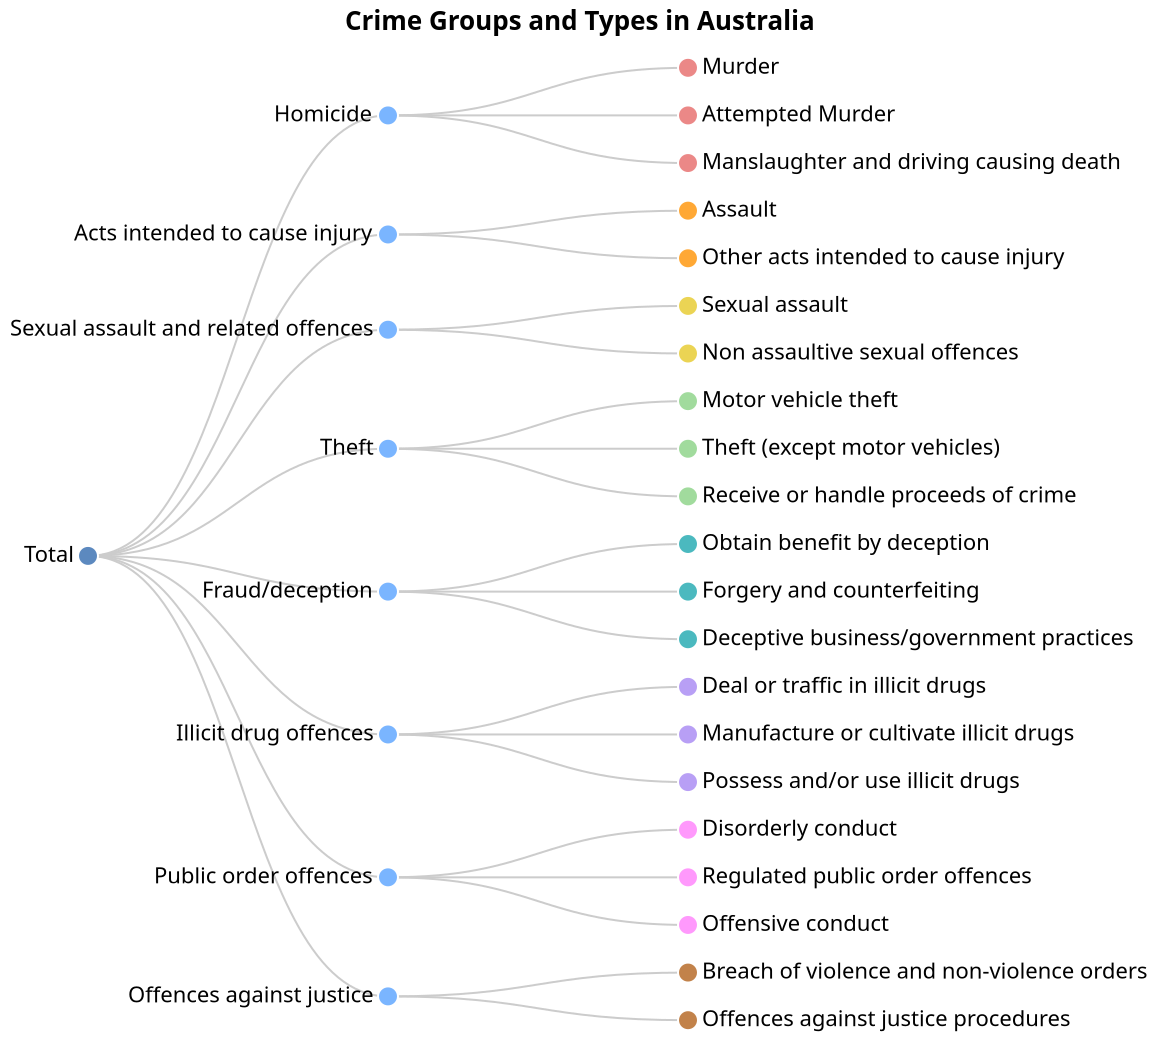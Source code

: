 {
    "$schema": "https://vega.github.io/schema/vega/v5.json",
    "title": {"text": "Crime Groups and Types in Australia",
              "font": "Raleway"},
    "width": 400,
    "height": 500,
    "padding": 5,
  
    "signals": [
      {
        "name": "labels", "value": true
      },
      {
        "name": "layout", "value": "tidy"
      },
      {
        "name": "Links ", "value": "diagonal",
        "bind": {
          "input": "select",
          "options": ["line", "curve", "diagonal", "orthogonal"]
        }
      },
      {
        "name": "separation", "value": false
      },
      {
        "name": "Type", "value": "All",
        "bind": {
          "input": "select",
          "options": ["All", "Total", "Homicide", "Acts intended to cause injury", "Sexual assault and related offences", "Theft", "Fraud/deception", "Illicit drug offences", "Public order offences", "Offences against justice"]
        }
      }
    ],
  
    "data": [
        {
          "name": "tree",
          "values": [
            {"id": "Total", "parent": null, "value": 1632},

            {"id": "Homicide", "parent": "Total", "value": 2.8},
            {"id": "Murder", "parent": "Homicide", "value": 1.2},
            {"id": "Attempted Murder", "parent": "Homicide", "value": 0.6},
            {"id": "Manslaughter and driving causing death", "parent": "Homicide", "value": 1.0},

            {"id": "Acts intended to cause injury", "parent": "Total", "value": 370.7},
            {"id": "Assault", "parent": "Acts intended to cause injury", "value": 334.1},
            {"id": "Other acts intended to cause injury", "parent": "Acts intended to cause injury", "value": 36.6},

            {"id": "Sexual assault and related offences", "parent": "Total", "value": 39.7},
            {"id": "Sexual assault", "parent": "Sexual assault and related offences", "value": 27.1},
            {"id": "Non assaultive sexual offences", "parent": "Sexual assault and related offences", "value": 12.7},

            {"id": "Theft", "parent": "Total", "value": 130.6},
            {"id": "Motor vehicle theft", "parent": "Theft", "value": 21.2},
            {"id": "Theft (except motor vehicles)", "parent": "Theft", "value": 93.3},
            {"id": "Receive or handle proceeds of crime", "parent": "Theft", "value": 15.3},

            {"id": "Fraud/deception", "parent": "Total", "value": 37.2},
            {"id": "Obtain benefit by deception", "parent": "Fraud/deception", "value": 30.0},
            {"id": "Forgery and counterfeiting", "parent": "Fraud/deception", "value": 1.7},
            {"id": "Deceptive business/government practices", "parent": "Fraud/deception", "value": 0.4},

            {"id": "Illicit drug offences", "parent": "Total", "value": 224.9},
            {"id": "Deal or traffic in illicit drugs", "parent": "Illicit drug offences", "value": 31.8},
            {"id": "Manufacture or cultivate illicit drugs", "parent": "Illicit drug offences", "value": 19},
            {"id": "Possess and/or use illicit drugs", "parent": "Illicit drug offences", "value": 149.3},

            {"id": "Public order offences", "parent": "Total", "value": 150.6},
            {"id": "Disorderly conduct", "parent": "Public order offences", "value": 84.1},
            {"id": "Regulated public order offences", "parent": "Public order offences", "value": 38.3},
            {"id": "Offensive conduct", "parent": "Public order offences", "value": 28.2},

            {"id": "Offences against justice", "parent": "Total", "value": 126.8},
            {"id": "Breach of violence and non-violence orders", "parent": "Offences against justice", "value": 81.0},
            {"id": "Offences against justice procedures", "parent": "Offences against justice", "value": 32.3}
            
          ],
          "transform": [
            {
              "type": "stratify",
              "key": "id",
              "parentKey": "parent"
            },


            {
              "type": "tree",
              "method": {"signal": "layout"},
              "size": [{"signal": "height"}, {"signal": "width - 100"}],
              "separation": {"signal": "separation"},
              "as": ["y", "x", "depth", "children"]
            }
          ]
        },
        {
          "name": "Links ",
          "source": "tree",
          "transform": [
            { "type": "treelinks" },
            {
              "type": "linkpath",
              "orient": "horizontal",
              "shape": {"signal": "Links "}
            }
          ]
        }
      ],
  
      "scales": [
        {
          "name": "color",
          "type": "ordinal",
          "domain": {"data": "tree", "field": "parent"},
          "range": ["#5C89BF", "#7AB5FF", "#EB8887", "#FFA835", "#EBD454", "#A1DB9D", "#4BB9BF", "#B89FF5", "#FF99FC", "#C2824A"]
        }
      ],
  
    "marks": [
      {
        "type": "path",
        "from": {"data": "Links "},
        "encode": {
          "update": {
            "path": {"field": "path"},
            "stroke": {"value": "#ccc"}
          }
        }
      },
      {
        "type": "symbol",
        "from": {"data": "tree"},
        "encode": {
          "enter": {
            "size": {"value": 100},
            "stroke": {"value": "#fff"}
          },
          "update": {
            "x": {"field": "x"},
            "y": {"field": "y"},
            "fill": {"scale": "color", "field": "parent"},
            "opacity": {"signal": "Type === 'All' || datum.id === Type || datum.parent === Type ? 1 : 0.2"},
            "tooltip": {
                "signal": "{'Type ': datum.id, 'Amount of offcences': datum.value}"
            }
          }
        }
      },
      {
        "type": "text",
        "from": {"data": "tree"},
        "encode": {
          "enter": {
            "text": {"field": "id"},
            "fontSize": {"value": 11},
            "baseline": {"value": "middle"},
            "font": {"value": "Raleway"}
          },
          "update": {
            "x": {"field": "x"},
            "y": {"field": "y"},
            "dx": {"signal": "datum.children ? -7 : 7"},
            "align": {"signal": "datum.children ? 'right' : 'left'"},
            "opacity": {"signal": "labels && (Type === 'All' || datum.id === Type || datum.parent === Type) ? 1 : 0.2"}
          }
        }
      }
    ],
    "config": {
      "title": {
        "font": "Raleway" 
      },
      "axis": {
        "labelFont": "Raleway", 
        "titleFont": "Raleway"
      }, 
      "legend": {
        "labelFont": "Raleway", 
        "titleFont": "Raleway"  
      },
      "text": {
        "font": "Raleway" 
    }
  }
}


